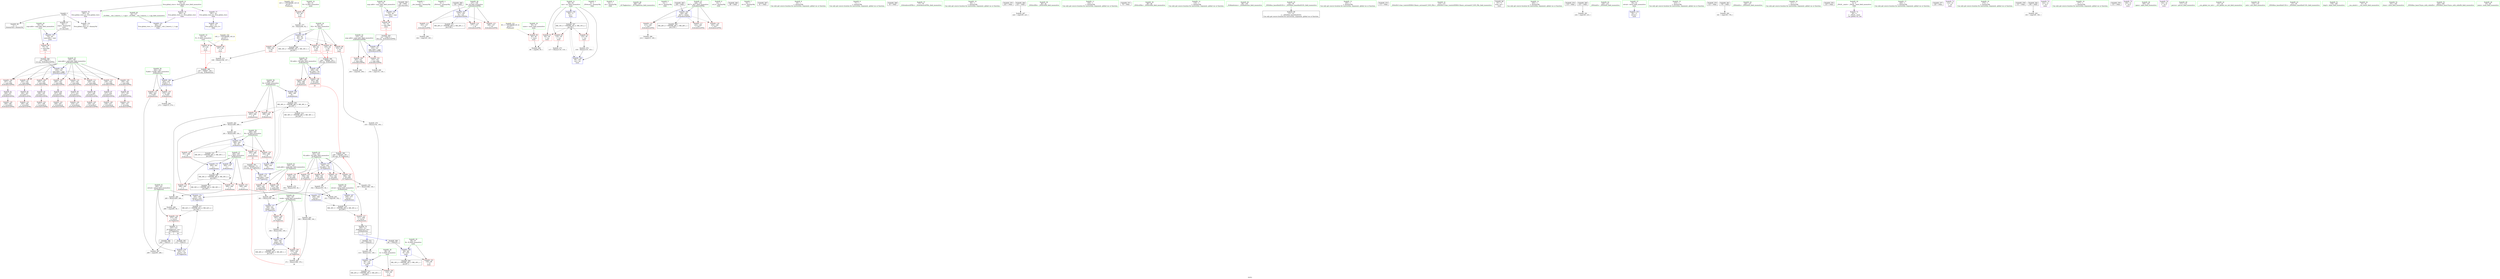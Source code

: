 digraph "SVFG" {
	label="SVFG";

	Node0x564311001f30 [shape=record,color=grey,label="{NodeID: 0\nNullPtr}"];
	Node0x564311001f30 -> Node0x5643110235b0[style=solid];
	Node0x564311001f30 -> Node0x5643110236b0[style=solid];
	Node0x564311001f30 -> Node0x564311028d00[style=solid];
	Node0x5643110308a0 [shape=record,color=grey,label="{NodeID: 277\n93 = Binary(94, 92, )\n}"];
	Node0x5643110308a0 -> Node0x564311029140[style=solid];
	Node0x5643110221a0 [shape=record,color=red,label="{NodeID: 111\n226\<--145\n\<--argv.addr\n_ZL8redirectiPPKc\n}"];
	Node0x5643110221a0 -> Node0x5643110246e0[style=solid];
	Node0x5643110203e0 [shape=record,color=green,label="{NodeID: 28\n52\<--53\nargc.addr\<--argc.addr_field_insensitive\nmain\n}"];
	Node0x5643110203e0 -> Node0x564311024880[style=solid];
	Node0x5643110203e0 -> Node0x564311028ed0[style=solid];
	Node0x56431102b2b0 [shape=record,color=black,label="{NodeID: 388\n256 = PHI(96, 105, )\n0th arg _ZL6badwinxx }"];
	Node0x56431102b2b0 -> Node0x5643110297c0[style=solid];
	Node0x564311028210 [shape=record,color=red,label="{NodeID: 139\n304\<--268\n\<--M\n_ZL6badwinxx\n}"];
	Node0x564311028210 -> Node0x564311029d70[style=solid];
	Node0x564311022d30 [shape=record,color=green,label="{NodeID: 56\n262\<--263\nP.addr\<--P.addr_field_insensitive\n_ZL6badwinxx\n}"];
	Node0x564311022d30 -> Node0x564311027ac0[style=solid];
	Node0x564311022d30 -> Node0x564311027b90[style=solid];
	Node0x564311022d30 -> Node0x564311029890[style=solid];
	Node0x564311044090 [shape=record,color=yellow,style=double,label="{NodeID: 333\n12V_1 = ENCHI(MR_12V_0)\npts\{61 \}\nFun[main]}"];
	Node0x564311044090 -> Node0x564311024d60[style=dashed];
	Node0x564311029960 [shape=record,color=blue,label="{NodeID: 167\n258\<--277\nretval\<--\n_ZL6badwinxx\n}"];
	Node0x564311029960 -> Node0x5643110402c0[style=dashed];
	Node0x564311024540 [shape=record,color=purple,label="{NodeID: 84\n207\<--206\narrayidx18\<--\n_ZL8redirectiPPKc\n}"];
	Node0x564311024540 -> Node0x564311027510[style=solid];
	Node0x56431101e690 [shape=record,color=green,label="{NodeID: 1\n7\<--1\n__dso_handle\<--dummyObj\nGlob }"];
	Node0x564311030a20 [shape=record,color=grey,label="{NodeID: 278\n367 = Binary(366, 104, )\n|{<s0>36}}"];
	Node0x564311030a20:s0 -> Node0x56431102b640[style=solid,color=red];
	Node0x564311022270 [shape=record,color=red,label="{NodeID: 112\n236\<--145\n\<--argv.addr\n_ZL8redirectiPPKc\n}"];
	Node0x564311022270 -> Node0x5643110247b0[style=solid];
	Node0x5643110204b0 [shape=record,color=green,label="{NodeID: 29\n54\<--55\nargv.addr\<--argv.addr_field_insensitive\nmain\n}"];
	Node0x5643110204b0 -> Node0x564311024950[style=solid];
	Node0x5643110204b0 -> Node0x564311028fa0[style=solid];
	Node0x56431102b4c0 [shape=record,color=black,label="{NodeID: 389\n257 = PHI(97, 108, )\n1st arg _ZL6badwinxx }"];
	Node0x56431102b4c0 -> Node0x564311029890[style=solid];
	Node0x5643110282e0 [shape=record,color=red,label="{NodeID: 140\n375\<--340\n\<--retval\n_ZL7highestxx\n}"];
	Node0x5643110282e0 -> Node0x564311023a20[style=solid];
	Node0x564311022e00 [shape=record,color=green,label="{NodeID: 57\n264\<--265\nL\<--L_field_insensitive\n_ZL6badwinxx\n}"];
	Node0x564311022e00 -> Node0x564311027c60[style=solid];
	Node0x564311022e00 -> Node0x564311027d30[style=solid];
	Node0x564311022e00 -> Node0x564311027e00[style=solid];
	Node0x564311022e00 -> Node0x564311029a30[style=solid];
	Node0x564311022e00 -> Node0x564311029ca0[style=solid];
	Node0x564311044170 [shape=record,color=yellow,style=double,label="{NodeID: 334\n14V_1 = ENCHI(MR_14V_0)\npts\{63 \}\nFun[main]}"];
	Node0x564311044170 -> Node0x564311024e30[style=dashed];
	Node0x564311044170 -> Node0x564311021570[style=dashed];
	Node0x564311029a30 [shape=record,color=blue,label="{NodeID: 168\n264\<--274\nL\<--\n_ZL6badwinxx\n}"];
	Node0x564311029a30 -> Node0x56431103cbc0[style=dashed];
	Node0x564311024610 [shape=record,color=purple,label="{NodeID: 85\n217\<--216\narrayidx22\<--\n_ZL8redirectiPPKc\n}"];
	Node0x564311024610 -> Node0x5643110275e0[style=solid];
	Node0x56431101e720 [shape=record,color=green,label="{NodeID: 2\n8\<--1\n_ZSt3cin\<--dummyObj\nGlob }"];
	Node0x564311030ba0 [shape=record,color=grey,label="{NodeID: 279\n364 = Binary(363, 104, )\n}"];
	Node0x564311030ba0 -> Node0x56431102a250[style=solid];
	Node0x564311022340 [shape=record,color=red,label="{NodeID: 113\n163\<--147\n\<--fd\n_ZL8redirectiPPKc\n}"];
	Node0x564311022340 -> Node0x564311026830[style=solid];
	Node0x564311020580 [shape=record,color=green,label="{NodeID: 30\n56\<--57\ncases\<--cases_field_insensitive\nmain\n}"];
	Node0x564311020580 -> Node0x564311024a20[style=solid];
	Node0x56431102b640 [shape=record,color=black,label="{NodeID: 390\n338 = PHI(293, 367, )\n0th arg _ZL7highestxx }"];
	Node0x56431102b640 -> Node0x564311029f10[style=solid];
	Node0x56431103e9c0 [shape=record,color=black,label="{NodeID: 307\nMR_10V_3 = PHI(MR_10V_4, MR_10V_2, )\npts\{59 \}\n}"];
	Node0x56431103e9c0 -> Node0x564311024af0[style=dashed];
	Node0x56431103e9c0 -> Node0x564311024bc0[style=dashed];
	Node0x56431103e9c0 -> Node0x564311024c90[style=dashed];
	Node0x56431103e9c0 -> Node0x5643110293b0[style=dashed];
	Node0x5643110283b0 [shape=record,color=red,label="{NodeID: 141\n351\<--342\n\<--N2.addr\n_ZL7highestxx\n}"];
	Node0x5643110283b0 -> Node0x564311030120[style=solid];
	Node0x564311022ed0 [shape=record,color=green,label="{NodeID: 58\n266\<--267\nR\<--R_field_insensitive\n_ZL6badwinxx\n}"];
	Node0x564311022ed0 -> Node0x564311027ed0[style=solid];
	Node0x564311022ed0 -> Node0x564311027fa0[style=solid];
	Node0x564311022ed0 -> Node0x564311029b00[style=solid];
	Node0x564311022ed0 -> Node0x564311029d70[style=solid];
	Node0x564311029b00 [shape=record,color=blue,label="{NodeID: 169\n266\<--280\nR\<--\n_ZL6badwinxx\n}"];
	Node0x564311029b00 -> Node0x56431103d0c0[style=dashed];
	Node0x5643110246e0 [shape=record,color=purple,label="{NodeID: 86\n227\<--226\narrayidx27\<--\n_ZL8redirectiPPKc\n}"];
	Node0x5643110246e0 -> Node0x5643110276b0[style=solid];
	Node0x56431101e7b0 [shape=record,color=green,label="{NodeID: 3\n9\<--1\n_ZSt4cout\<--dummyObj\nGlob }"];
	Node0x564311030d20 [shape=record,color=grey,label="{NodeID: 280\n361 = Binary(359, 360, )\n}"];
	Node0x564311030d20 -> Node0x56431102a180[style=solid];
	Node0x564311022410 [shape=record,color=red,label="{NodeID: 114\n177\<--147\n\<--fd\n_ZL8redirectiPPKc\n}"];
	Node0x564311020650 [shape=record,color=green,label="{NodeID: 31\n58\<--59\ncas\<--cas_field_insensitive\nmain\n}"];
	Node0x564311020650 -> Node0x564311024af0[style=solid];
	Node0x564311020650 -> Node0x564311024bc0[style=solid];
	Node0x564311020650 -> Node0x564311024c90[style=solid];
	Node0x564311020650 -> Node0x564311029070[style=solid];
	Node0x564311020650 -> Node0x5643110293b0[style=solid];
	Node0x56431102b7c0 [shape=record,color=black,label="{NodeID: 391\n339 = PHI(294, 371, )\n1st arg _ZL7highestxx }"];
	Node0x56431102b7c0 -> Node0x564311029fe0[style=solid];
	Node0x56431103eec0 [shape=record,color=black,label="{NodeID: 308\nMR_16V_2 = PHI(MR_16V_3, MR_16V_1, )\npts\{65 \}\n}"];
	Node0x56431103eec0 -> Node0x564311029140[style=dashed];
	Node0x564311028480 [shape=record,color=red,label="{NodeID: 142\n355\<--342\n\<--N2.addr\n_ZL7highestxx\n}"];
	Node0x564311028480 -> Node0x5643110305a0[style=solid];
	Node0x564311022fa0 [shape=record,color=green,label="{NodeID: 59\n268\<--269\nM\<--M_field_insensitive\n_ZL6badwinxx\n}"];
	Node0x564311022fa0 -> Node0x564311028070[style=solid];
	Node0x564311022fa0 -> Node0x564311028140[style=solid];
	Node0x564311022fa0 -> Node0x564311028210[style=solid];
	Node0x564311022fa0 -> Node0x564311029bd0[style=solid];
	Node0x564311029bd0 [shape=record,color=blue,label="{NodeID: 170\n268\<--291\nM\<--div\n_ZL6badwinxx\n}"];
	Node0x564311029bd0 -> Node0x564311028070[style=dashed];
	Node0x564311029bd0 -> Node0x564311028140[style=dashed];
	Node0x564311029bd0 -> Node0x564311028210[style=dashed];
	Node0x564311029bd0 -> Node0x564311029bd0[style=dashed];
	Node0x564311029bd0 -> Node0x5643110411c0[style=dashed];
	Node0x5643110247b0 [shape=record,color=purple,label="{NodeID: 87\n237\<--236\narrayidx32\<--\n_ZL8redirectiPPKc\n}"];
	Node0x5643110247b0 -> Node0x564311027780[style=solid];
	Node0x56431101f040 [shape=record,color=green,label="{NodeID: 4\n10\<--1\n.str\<--dummyObj\nGlob }"];
	Node0x564311030ea0 [shape=record,color=grey,label="{NodeID: 281\n291 = Binary(290, 104, )\n}"];
	Node0x564311030ea0 -> Node0x564311029bd0[style=solid];
	Node0x5643110224e0 [shape=record,color=red,label="{NodeID: 115\n189\<--147\n\<--fd\n_ZL8redirectiPPKc\n}"];
	Node0x564311020720 [shape=record,color=green,label="{NodeID: 32\n60\<--61\nN\<--N_field_insensitive\nmain\n}"];
	Node0x564311020720 -> Node0x564311024d60[style=solid];
	Node0x56431102b940 [shape=record,color=black,label="{NodeID: 392\n48 = PHI()\n0th arg main }"];
	Node0x56431102b940 -> Node0x564311028ed0[style=solid];
	Node0x56431103f3c0 [shape=record,color=black,label="{NodeID: 309\nMR_18V_2 = PHI(MR_18V_3, MR_18V_1, )\npts\{67 \}\n}"];
	Node0x56431103f3c0 -> Node0x564311029210[style=dashed];
	Node0x564311028550 [shape=record,color=red,label="{NodeID: 143\n359\<--342\n\<--N2.addr\n_ZL7highestxx\n}"];
	Node0x564311028550 -> Node0x564311030d20[style=solid];
	Node0x564311023070 [shape=record,color=green,label="{NodeID: 60\n296\<--297\n_ZL7highestxx\<--_ZL7highestxx_field_insensitive\n}"];
	Node0x564311029ca0 [shape=record,color=blue,label="{NodeID: 171\n264\<--301\nL\<--\n_ZL6badwinxx\n}"];
	Node0x564311029ca0 -> Node0x56431103cbc0[style=dashed];
	Node0x564311024880 [shape=record,color=red,label="{NodeID: 88\n74\<--52\n\<--argc.addr\nmain\n|{<s0>3}}"];
	Node0x564311024880:s0 -> Node0x56431102ba10[style=solid,color=red];
	Node0x56431101f0d0 [shape=record,color=green,label="{NodeID: 5\n12\<--1\n.str.1\<--dummyObj\nGlob }"];
	Node0x564311031020 [shape=record,color=grey,label="{NodeID: 282\n290 = Binary(288, 289, )\n}"];
	Node0x564311031020 -> Node0x564311030ea0[style=solid];
	Node0x564311026f60 [shape=record,color=red,label="{NodeID: 116\n213\<--149\n\<--fd17\n_ZL8redirectiPPKc\n}"];
	Node0x564311026f60 -> Node0x5643110263b0[style=solid];
	Node0x5643110207f0 [shape=record,color=green,label="{NodeID: 33\n62\<--63\nP\<--P_field_insensitive\nmain\n}"];
	Node0x5643110207f0 -> Node0x564311024e30[style=solid];
	Node0x5643110207f0 -> Node0x564311021570[style=solid];
	Node0x56431102ba10 [shape=record,color=black,label="{NodeID: 393\n141 = PHI(74, )\n0th arg _ZL8redirectiPPKc }"];
	Node0x56431102ba10 -> Node0x564311029480[style=solid];
	Node0x56431103f8c0 [shape=record,color=black,label="{NodeID: 310\nMR_20V_2 = PHI(MR_20V_3, MR_20V_1, )\npts\{69 \}\n}"];
	Node0x56431103f8c0 -> Node0x5643110292e0[style=dashed];
	Node0x564311028620 [shape=record,color=red,label="{NodeID: 144\n366\<--342\n\<--N2.addr\n_ZL7highestxx\n}"];
	Node0x564311028620 -> Node0x564311030a20[style=solid];
	Node0x564311023170 [shape=record,color=green,label="{NodeID: 61\n340\<--341\nretval\<--retval_field_insensitive\n_ZL7highestxx\n}"];
	Node0x564311023170 -> Node0x5643110282e0[style=solid];
	Node0x564311023170 -> Node0x56431102a0b0[style=solid];
	Node0x564311023170 -> Node0x56431102a320[style=solid];
	Node0x564311029d70 [shape=record,color=blue,label="{NodeID: 172\n266\<--304\nR\<--\n_ZL6badwinxx\n}"];
	Node0x564311029d70 -> Node0x56431103d0c0[style=dashed];
	Node0x564311024950 [shape=record,color=red,label="{NodeID: 89\n75\<--54\n\<--argv.addr\nmain\n|{<s0>3}}"];
	Node0x564311024950:s0 -> Node0x56431102bb20[style=solid,color=red];
	Node0x56431101f160 [shape=record,color=green,label="{NodeID: 6\n14\<--1\n.str.2\<--dummyObj\nGlob }"];
	Node0x564310cf5830 [shape=record,color=black,label="{NodeID: 366\n88 = PHI()\n}"];
	Node0x564311025f30 [shape=record,color=grey,label="{NodeID: 283\n371 = Binary(369, 370, )\n|{<s0>36}}"];
	Node0x564311025f30:s0 -> Node0x56431102b7c0[style=solid,color=red];
	Node0x564311027030 [shape=record,color=red,label="{NodeID: 117\n222\<--149\n\<--fd17\n_ZL8redirectiPPKc\n}"];
	Node0x5643110208c0 [shape=record,color=green,label="{NodeID: 34\n64\<--65\nN2\<--N2_field_insensitive\nmain\n}"];
	Node0x5643110208c0 -> Node0x564311021640[style=solid];
	Node0x5643110208c0 -> Node0x564311021710[style=solid];
	Node0x5643110208c0 -> Node0x5643110217e0[style=solid];
	Node0x5643110208c0 -> Node0x5643110218b0[style=solid];
	Node0x5643110208c0 -> Node0x564311029140[style=solid];
	Node0x56431102bb20 [shape=record,color=black,label="{NodeID: 394\n142 = PHI(75, )\n1st arg _ZL8redirectiPPKc }"];
	Node0x56431102bb20 -> Node0x564311029550[style=solid];
	Node0x56431103fdc0 [shape=record,color=black,label="{NodeID: 311\nMR_26V_4 = PHI(MR_26V_2, MR_26V_1, )\npts\{148 \}\n}"];
	Node0x5643110286f0 [shape=record,color=red,label="{NodeID: 145\n368\<--342\n\<--N2.addr\n_ZL7highestxx\n}"];
	Node0x5643110286f0 -> Node0x564311026230[style=solid];
	Node0x564311023240 [shape=record,color=green,label="{NodeID: 62\n342\<--343\nN2.addr\<--N2.addr_field_insensitive\n_ZL7highestxx\n}"];
	Node0x564311023240 -> Node0x5643110283b0[style=solid];
	Node0x564311023240 -> Node0x564311028480[style=solid];
	Node0x564311023240 -> Node0x564311028550[style=solid];
	Node0x564311023240 -> Node0x564311028620[style=solid];
	Node0x564311023240 -> Node0x5643110286f0[style=solid];
	Node0x564311023240 -> Node0x564311029f10[style=solid];
	Node0x564311029e40 [shape=record,color=blue,label="{NodeID: 173\n258\<--308\nretval\<--\n_ZL6badwinxx\n}"];
	Node0x564311029e40 -> Node0x5643110402c0[style=dashed];
	Node0x564311024a20 [shape=record,color=red,label="{NodeID: 90\n85\<--56\n\<--cases\nmain\n}"];
	Node0x564311024a20 -> Node0x5643110269b0[style=solid];
	Node0x56431101f1f0 [shape=record,color=green,label="{NodeID: 7\n16\<--1\n.str.3\<--dummyObj\nGlob }"];
	Node0x564311052d60 [shape=record,color=black,label="{NodeID: 367\n91 = PHI()\n}"];
	Node0x5643110260b0 [shape=record,color=grey,label="{NodeID: 284\n285 = Binary(283, 284, )\n}"];
	Node0x5643110260b0 -> Node0x564311033530[style=solid];
	Node0x564311027100 [shape=record,color=red,label="{NodeID: 118\n232\<--149\n\<--fd17\n_ZL8redirectiPPKc\n}"];
	Node0x564311020990 [shape=record,color=green,label="{NodeID: 35\n66\<--67\nB\<--B_field_insensitive\nmain\n}"];
	Node0x564311020990 -> Node0x564311021980[style=solid];
	Node0x564311020990 -> Node0x564311029210[style=solid];
	Node0x5643110402c0 [shape=record,color=black,label="{NodeID: 312\nMR_30V_3 = PHI(MR_30V_4, MR_30V_2, )\npts\{259 \}\n}"];
	Node0x5643110402c0 -> Node0x564311027850[style=dashed];
	Node0x5643110287c0 [shape=record,color=red,label="{NodeID: 146\n350\<--344\n\<--rank.addr\n_ZL7highestxx\n}"];
	Node0x5643110287c0 -> Node0x564311026e30[style=solid];
	Node0x564311023310 [shape=record,color=green,label="{NodeID: 63\n344\<--345\nrank.addr\<--rank.addr_field_insensitive\n_ZL7highestxx\n}"];
	Node0x564311023310 -> Node0x5643110287c0[style=solid];
	Node0x564311023310 -> Node0x564311028890[style=solid];
	Node0x564311023310 -> Node0x564311029fe0[style=solid];
	Node0x564311029f10 [shape=record,color=blue,label="{NodeID: 174\n342\<--338\nN2.addr\<--N2\n_ZL7highestxx\n}"];
	Node0x564311029f10 -> Node0x5643110283b0[style=dashed];
	Node0x564311029f10 -> Node0x564311028480[style=dashed];
	Node0x564311029f10 -> Node0x564311028550[style=dashed];
	Node0x564311029f10 -> Node0x564311028620[style=dashed];
	Node0x564311029f10 -> Node0x5643110286f0[style=dashed];
	Node0x564311024af0 [shape=record,color=red,label="{NodeID: 91\n84\<--58\n\<--cas\nmain\n}"];
	Node0x564311024af0 -> Node0x5643110269b0[style=solid];
	Node0x56431101f280 [shape=record,color=green,label="{NodeID: 8\n19\<--1\n\<--dummyObj\nCan only get source location for instruction, argument, global var or function.}"];
	Node0x564311052e30 [shape=record,color=black,label="{NodeID: 368\n98 = PHI(255, )\n}"];
	Node0x564311052e30 -> Node0x564311029210[style=solid];
	Node0x564311026230 [shape=record,color=grey,label="{NodeID: 285\n369 = Binary(368, 104, )\n}"];
	Node0x564311026230 -> Node0x564311025f30[style=solid];
	Node0x5643110271d0 [shape=record,color=red,label="{NodeID: 119\n158\<--157\n\<--arrayidx\n_ZL8redirectiPPKc\n}"];
	Node0x564311020a60 [shape=record,color=green,label="{NodeID: 36\n68\<--69\nA\<--A_field_insensitive\nmain\n}"];
	Node0x564311020a60 -> Node0x564311021a50[style=solid];
	Node0x564311020a60 -> Node0x5643110292e0[style=solid];
	Node0x5643110407c0 [shape=record,color=black,label="{NodeID: 313\nMR_36V_2 = PHI(MR_36V_4, MR_36V_1, )\npts\{265 \}\n}"];
	Node0x564311028890 [shape=record,color=red,label="{NodeID: 147\n360\<--344\n\<--rank.addr\n_ZL7highestxx\n}"];
	Node0x564311028890 -> Node0x564311030d20[style=solid];
	Node0x5643110233e0 [shape=record,color=green,label="{NodeID: 64\n346\<--347\nweak\<--weak_field_insensitive\n_ZL7highestxx\n}"];
	Node0x5643110233e0 -> Node0x564311028960[style=solid];
	Node0x5643110233e0 -> Node0x564311028a30[style=solid];
	Node0x5643110233e0 -> Node0x56431102a180[style=solid];
	Node0x5643110233e0 -> Node0x56431102a250[style=solid];
	Node0x564311029fe0 [shape=record,color=blue,label="{NodeID: 175\n344\<--339\nrank.addr\<--rank\n_ZL7highestxx\n}"];
	Node0x564311029fe0 -> Node0x5643110287c0[style=dashed];
	Node0x564311029fe0 -> Node0x564311028890[style=dashed];
	Node0x564311024bc0 [shape=record,color=red,label="{NodeID: 92\n116\<--58\n\<--cas\nmain\n}"];
	Node0x564311024bc0 -> Node0x5643110302a0[style=solid];
	Node0x56431101f310 [shape=record,color=green,label="{NodeID: 9\n71\<--1\n\<--dummyObj\nCan only get source location for instruction, argument, global var or function.}"];
	Node0x564311053190 [shape=record,color=black,label="{NodeID: 369\n30 = PHI()\n}"];
	Node0x5643110263b0 [shape=record,color=grey,label="{NodeID: 286\n214 = cmp(213, 165, )\n}"];
	Node0x5643110272a0 [shape=record,color=red,label="{NodeID: 120\n169\<--168\n\<--arrayidx3\n_ZL8redirectiPPKc\n}"];
	Node0x564311020b30 [shape=record,color=green,label="{NodeID: 37\n77\<--78\n_ZL8redirectiPPKc\<--_ZL8redirectiPPKc_field_insensitive\n}"];
	Node0x564311040cc0 [shape=record,color=black,label="{NodeID: 314\nMR_38V_2 = PHI(MR_38V_4, MR_38V_1, )\npts\{267 \}\n}"];
	Node0x564311028960 [shape=record,color=red,label="{NodeID: 148\n363\<--346\n\<--weak\n_ZL7highestxx\n}"];
	Node0x564311028960 -> Node0x564311030ba0[style=solid];
	Node0x5643110234b0 [shape=record,color=green,label="{NodeID: 65\n20\<--377\n_GLOBAL__sub_I_bmerry_1_1.cpp\<--_GLOBAL__sub_I_bmerry_1_1.cpp_field_insensitive\n}"];
	Node0x5643110234b0 -> Node0x564311028c00[style=solid];
	Node0x56431102a0b0 [shape=record,color=blue,label="{NodeID: 176\n340\<--356\nretval\<--sub1\n_ZL7highestxx\n}"];
	Node0x56431102a0b0 -> Node0x564311041bc0[style=dashed];
	Node0x564311024c90 [shape=record,color=red,label="{NodeID: 93\n135\<--58\n\<--cas\nmain\n}"];
	Node0x564311024c90 -> Node0x564311030420[style=solid];
	Node0x56431101f3a0 [shape=record,color=green,label="{NodeID: 10\n94\<--1\n\<--dummyObj\nCan only get source location for instruction, argument, global var or function.}"];
	Node0x564311053260 [shape=record,color=black,label="{NodeID: 370\n243 = PHI()\n}"];
	Node0x564311026530 [shape=record,color=grey,label="{NodeID: 287\n224 = cmp(165, 223, )\n}"];
	Node0x564311027370 [shape=record,color=red,label="{NodeID: 121\n185\<--184\n\<--arrayidx7\n_ZL8redirectiPPKc\n}"];
	Node0x564311020c30 [shape=record,color=green,label="{NodeID: 38\n80\<--81\n_ZNSirsERi\<--_ZNSirsERi_field_insensitive\n}"];
	Node0x5643110411c0 [shape=record,color=black,label="{NodeID: 315\nMR_40V_2 = PHI(MR_40V_3, MR_40V_1, )\npts\{269 \}\n}"];
	Node0x564311028a30 [shape=record,color=red,label="{NodeID: 149\n370\<--346\n\<--weak\n_ZL7highestxx\n}"];
	Node0x564311028a30 -> Node0x564311025f30[style=solid];
	Node0x5643110235b0 [shape=record,color=black,label="{NodeID: 66\n2\<--3\ndummyVal\<--dummyVal\n}"];
	Node0x56431102a180 [shape=record,color=blue,label="{NodeID: 177\n346\<--361\nweak\<--sub2\n_ZL7highestxx\n}"];
	Node0x56431102a180 -> Node0x564311028960[style=dashed];
	Node0x56431102a180 -> Node0x56431102a250[style=dashed];
	Node0x564311024d60 [shape=record,color=red,label="{NodeID: 94\n92\<--60\n\<--N\nmain\n}"];
	Node0x564311024d60 -> Node0x5643110308a0[style=solid];
	Node0x56431101f430 [shape=record,color=green,label="{NodeID: 11\n104\<--1\n\<--dummyObj\nCan only get source location for instruction, argument, global var or function.}"];
	Node0x564311053330 [shape=record,color=black,label="{NodeID: 371\n79 = PHI()\n}"];
	Node0x5643110266b0 [shape=record,color=grey,label="{NodeID: 288\n154 = cmp(153, 118, )\n}"];
	Node0x564311027440 [shape=record,color=red,label="{NodeID: 122\n197\<--196\n\<--arrayidx12\n_ZL8redirectiPPKc\n}"];
	Node0x564311020d30 [shape=record,color=green,label="{NodeID: 39\n89\<--90\n_ZNSirsERx\<--_ZNSirsERx_field_insensitive\n}"];
	Node0x5643110416c0 [shape=record,color=black,label="{NodeID: 316\nMR_48V_2 = PHI(MR_48V_4, MR_48V_1, )\npts\{347 \}\n}"];
	Node0x564311028b00 [shape=record,color=blue,label="{NodeID: 150\n381\<--19\nllvm.global_ctors_0\<--\nGlob }"];
	Node0x5643110236b0 [shape=record,color=black,label="{NodeID: 67\n49\<--3\nargv\<--dummyVal\nmain\n1st arg main }"];
	Node0x5643110236b0 -> Node0x564311028fa0[style=solid];
	Node0x56431102a250 [shape=record,color=blue,label="{NodeID: 178\n346\<--364\nweak\<--div\n_ZL7highestxx\n}"];
	Node0x56431102a250 -> Node0x564311028a30[style=dashed];
	Node0x56431102a250 -> Node0x5643110416c0[style=dashed];
	Node0x564311024e30 [shape=record,color=red,label="{NodeID: 95\n97\<--62\n\<--P\nmain\n|{<s0>7}}"];
	Node0x564311024e30:s0 -> Node0x56431102b4c0[style=solid,color=red];
	Node0x56431101f4c0 [shape=record,color=green,label="{NodeID: 12\n118\<--1\n\<--dummyObj\nCan only get source location for instruction, argument, global var or function.}"];
	Node0x564311053400 [shape=record,color=black,label="{NodeID: 372\n109 = PHI(255, )\n}"];
	Node0x564311053400 -> Node0x564311030720[style=solid];
	Node0x564311026830 [shape=record,color=grey,label="{NodeID: 289\n164 = cmp(163, 165, )\n}"];
	Node0x564311027510 [shape=record,color=red,label="{NodeID: 123\n208\<--207\n\<--arrayidx18\n_ZL8redirectiPPKc\n}"];
	Node0x564311020e30 [shape=record,color=green,label="{NodeID: 40\n99\<--100\n_ZL6badwinxx\<--_ZL6badwinxx_field_insensitive\n}"];
	Node0x564311041bc0 [shape=record,color=black,label="{NodeID: 317\nMR_42V_3 = PHI(MR_42V_4, MR_42V_2, )\npts\{341 \}\n}"];
	Node0x564311041bc0 -> Node0x5643110282e0[style=dashed];
	Node0x564311028c00 [shape=record,color=blue,label="{NodeID: 151\n382\<--20\nllvm.global_ctors_1\<--_GLOBAL__sub_I_bmerry_1_1.cpp\nGlob }"];
	Node0x564311023780 [shape=record,color=black,label="{NodeID: 68\n31\<--32\n\<--_ZNSt8ios_base4InitD1Ev\nCan only get source location for instruction, argument, global var or function.}"];
	Node0x56431102a320 [shape=record,color=blue,label="{NodeID: 179\n340\<--372\nretval\<--call\n_ZL7highestxx\n}"];
	Node0x56431102a320 -> Node0x564311041bc0[style=dashed];
	Node0x564311021570 [shape=record,color=red,label="{NodeID: 96\n107\<--62\n\<--P\nmain\n}"];
	Node0x564311021570 -> Node0x56431102ffa0[style=solid];
	Node0x56431101f550 [shape=record,color=green,label="{NodeID: 13\n165\<--1\n\<--dummyObj\nCan only get source location for instruction, argument, global var or function.}"];
	Node0x5643110534d0 [shape=record,color=black,label="{NodeID: 373\n113 = PHI()\n}"];
	Node0x5643110269b0 [shape=record,color=grey,label="{NodeID: 290\n86 = cmp(84, 85, )\n}"];
	Node0x5643110275e0 [shape=record,color=red,label="{NodeID: 124\n218\<--217\n\<--arrayidx22\n_ZL8redirectiPPKc\n}"];
	Node0x564311020f30 [shape=record,color=green,label="{NodeID: 41\n114\<--115\n_ZStlsISt11char_traitsIcEERSt13basic_ostreamIcT_ES5_PKc\<--_ZStlsISt11char_traitsIcEERSt13basic_ostreamIcT_ES5_PKc_field_insensitive\n}"];
	Node0x564311028d00 [shape=record,color=blue, style = dotted,label="{NodeID: 152\n383\<--3\nllvm.global_ctors_2\<--dummyVal\nGlob }"];
	Node0x564311023880 [shape=record,color=black,label="{NodeID: 69\n47\<--71\nmain_ret\<--\nmain\n}"];
	Node0x564311021640 [shape=record,color=red,label="{NodeID: 97\n96\<--64\n\<--N2\nmain\n|{<s0>7}}"];
	Node0x564311021640:s0 -> Node0x56431102b2b0[style=solid,color=red];
	Node0x56431101f610 [shape=record,color=green,label="{NodeID: 14\n204\<--1\n\<--dummyObj\nCan only get source location for instruction, argument, global var or function.}"];
	Node0x5643110535a0 [shape=record,color=black,label="{NodeID: 374\n119 = PHI()\n}"];
	Node0x564311026b30 [shape=record,color=grey,label="{NodeID: 291\n234 = cmp(165, 233, )\n}"];
	Node0x5643110276b0 [shape=record,color=red,label="{NodeID: 125\n228\<--227\n\<--arrayidx27\n_ZL8redirectiPPKc\n}"];
	Node0x564311021030 [shape=record,color=green,label="{NodeID: 42\n120\<--121\n_ZNSolsEi\<--_ZNSolsEi_field_insensitive\n}"];
	Node0x564311028e00 [shape=record,color=blue,label="{NodeID: 153\n50\<--71\nretval\<--\nmain\n}"];
	Node0x564311023950 [shape=record,color=black,label="{NodeID: 70\n255\<--311\n_ZL6badwinxx_ret\<--\n_ZL6badwinxx\n|{<s0>7|<s1>8}}"];
	Node0x564311023950:s0 -> Node0x564311052e30[style=solid,color=blue];
	Node0x564311023950:s1 -> Node0x564311053400[style=solid,color=blue];
	Node0x564311021710 [shape=record,color=red,label="{NodeID: 98\n102\<--64\n\<--N2\nmain\n}"];
	Node0x564311021710 -> Node0x56431102fe20[style=solid];
	Node0x56431101f710 [shape=record,color=green,label="{NodeID: 15\n210\<--1\n\<--dummyObj\nCan only get source location for instruction, argument, global var or function.}"];
	Node0x564311053670 [shape=record,color=black,label="{NodeID: 375\n123 = PHI()\n}"];
	Node0x564311026cb0 [shape=record,color=grey,label="{NodeID: 292\n181 = cmp(165, 178, )\n}"];
	Node0x564311027780 [shape=record,color=red,label="{NodeID: 126\n238\<--237\n\<--arrayidx32\n_ZL8redirectiPPKc\n}"];
	Node0x564311021130 [shape=record,color=green,label="{NodeID: 43\n126\<--127\n_ZNSolsEx\<--_ZNSolsEx_field_insensitive\n}"];
	Node0x564311028ed0 [shape=record,color=blue,label="{NodeID: 154\n52\<--48\nargc.addr\<--argc\nmain\n}"];
	Node0x564311028ed0 -> Node0x564311024880[style=dashed];
	Node0x564311023a20 [shape=record,color=black,label="{NodeID: 71\n337\<--375\n_ZL7highestxx_ret\<--\n_ZL7highestxx\n|{<s0>35|<s1>36}}"];
	Node0x564311023a20:s0 -> Node0x56431102afa0[style=solid,color=blue];
	Node0x564311023a20:s1 -> Node0x56431102b170[style=solid,color=blue];
	Node0x5643110217e0 [shape=record,color=red,label="{NodeID: 99\n105\<--64\n\<--N2\nmain\n|{<s0>8}}"];
	Node0x5643110217e0:s0 -> Node0x56431102b2b0[style=solid,color=red];
	Node0x56431101f810 [shape=record,color=green,label="{NodeID: 16\n211\<--1\n\<--dummyObj\nCan only get source location for instruction, argument, global var or function.}"];
	Node0x564311053740 [shape=record,color=black,label="{NodeID: 376\n125 = PHI()\n}"];
	Node0x564311026e30 [shape=record,color=grey,label="{NodeID: 293\n353 = cmp(350, 352, )\n}"];
	Node0x564311027850 [shape=record,color=red,label="{NodeID: 127\n311\<--258\n\<--retval\n_ZL6badwinxx\n}"];
	Node0x564311027850 -> Node0x564311023950[style=solid];
	Node0x564311021230 [shape=record,color=green,label="{NodeID: 44\n143\<--144\nargc.addr\<--argc.addr_field_insensitive\n_ZL8redirectiPPKc\n}"];
	Node0x564311021230 -> Node0x564311021b20[style=solid];
	Node0x564311021230 -> Node0x564311021bf0[style=solid];
	Node0x564311021230 -> Node0x564311029480[style=solid];
	Node0x564311028fa0 [shape=record,color=blue,label="{NodeID: 155\n54\<--49\nargv.addr\<--argv\nmain\n}"];
	Node0x564311028fa0 -> Node0x564311024950[style=dashed];
	Node0x564311023af0 [shape=record,color=purple,label="{NodeID: 72\n29\<--4\n\<--_ZStL8__ioinit\n__cxx_global_var_init\n}"];
	Node0x5643110218b0 [shape=record,color=red,label="{NodeID: 100\n106\<--64\n\<--N2\nmain\n}"];
	Node0x5643110218b0 -> Node0x56431102ffa0[style=solid];
	Node0x56431101f910 [shape=record,color=green,label="{NodeID: 17\n244\<--1\n\<--dummyObj\nCan only get source location for instruction, argument, global var or function.}"];
	Node0x564311053840 [shape=record,color=black,label="{NodeID: 377\n129 = PHI()\n}"];
	Node0x564311033230 [shape=record,color=grey,label="{NodeID: 294\n273 = cmp(272, 274, )\n}"];
	Node0x564311027920 [shape=record,color=red,label="{NodeID: 128\n280\<--260\n\<--N2.addr\n_ZL6badwinxx\n}"];
	Node0x564311027920 -> Node0x564311029b00[style=solid];
	Node0x564311021300 [shape=record,color=green,label="{NodeID: 45\n145\<--146\nargv.addr\<--argv.addr_field_insensitive\n_ZL8redirectiPPKc\n}"];
	Node0x564311021300 -> Node0x564311021cc0[style=solid];
	Node0x564311021300 -> Node0x564311021d90[style=solid];
	Node0x564311021300 -> Node0x564311021e60[style=solid];
	Node0x564311021300 -> Node0x564311021f30[style=solid];
	Node0x564311021300 -> Node0x564311022000[style=solid];
	Node0x564311021300 -> Node0x5643110220d0[style=solid];
	Node0x564311021300 -> Node0x5643110221a0[style=solid];
	Node0x564311021300 -> Node0x564311022270[style=solid];
	Node0x564311021300 -> Node0x564311029550[style=solid];
	Node0x564311029070 [shape=record,color=blue,label="{NodeID: 156\n58\<--71\ncas\<--\nmain\n}"];
	Node0x564311029070 -> Node0x56431103e9c0[style=dashed];
	Node0x564311023bc0 [shape=record,color=purple,label="{NodeID: 73\n112\<--10\n\<--.str\nmain\n}"];
	Node0x564311021980 [shape=record,color=red,label="{NodeID: 101\n130\<--66\n\<--B\nmain\n}"];
	Node0x56431101fa10 [shape=record,color=green,label="{NodeID: 18\n274\<--1\n\<--dummyObj\nCan only get source location for instruction, argument, global var or function.}"];
	Node0x564311053940 [shape=record,color=black,label="{NodeID: 378\n131 = PHI()\n}"];
	Node0x5643110333b0 [shape=record,color=grey,label="{NodeID: 295\n193 = cmp(165, 190, )\n}"];
	Node0x5643110279f0 [shape=record,color=red,label="{NodeID: 129\n293\<--260\n\<--N2.addr\n_ZL6badwinxx\n|{<s0>35}}"];
	Node0x5643110279f0:s0 -> Node0x56431102b640[style=solid,color=red];
	Node0x5643110213d0 [shape=record,color=green,label="{NodeID: 46\n147\<--148\nfd\<--fd_field_insensitive\n_ZL8redirectiPPKc\n}"];
	Node0x5643110213d0 -> Node0x564311022340[style=solid];
	Node0x5643110213d0 -> Node0x564311022410[style=solid];
	Node0x5643110213d0 -> Node0x5643110224e0[style=solid];
	Node0x5643110213d0 -> Node0x564311029620[style=solid];
	Node0x564311029140 [shape=record,color=blue,label="{NodeID: 157\n64\<--93\nN2\<--shl\nmain\n}"];
	Node0x564311029140 -> Node0x564311021640[style=dashed];
	Node0x564311029140 -> Node0x564311021710[style=dashed];
	Node0x564311029140 -> Node0x5643110217e0[style=dashed];
	Node0x564311029140 -> Node0x5643110218b0[style=dashed];
	Node0x564311029140 -> Node0x56431103eec0[style=dashed];
	Node0x564311023c90 [shape=record,color=purple,label="{NodeID: 74\n122\<--12\n\<--.str.1\nmain\n}"];
	Node0x564311021a50 [shape=record,color=red,label="{NodeID: 102\n124\<--68\n\<--A\nmain\n}"];
	Node0x56431101fb10 [shape=record,color=green,label="{NodeID: 19\n277\<--1\n\<--dummyObj\nCan only get source location for instruction, argument, global var or function.}"];
	Node0x564311053a40 [shape=record,color=black,label="{NodeID: 379\n133 = PHI()\n}"];
	Node0x564311033530 [shape=record,color=grey,label="{NodeID: 296\n286 = cmp(285, 94, )\n}"];
	Node0x564311027ac0 [shape=record,color=red,label="{NodeID: 130\n272\<--262\n\<--P.addr\n_ZL6badwinxx\n}"];
	Node0x564311027ac0 -> Node0x564311033230[style=solid];
	Node0x5643110214a0 [shape=record,color=green,label="{NodeID: 47\n149\<--150\nfd17\<--fd17_field_insensitive\n_ZL8redirectiPPKc\n}"];
	Node0x5643110214a0 -> Node0x564311026f60[style=solid];
	Node0x5643110214a0 -> Node0x564311027030[style=solid];
	Node0x5643110214a0 -> Node0x564311027100[style=solid];
	Node0x5643110214a0 -> Node0x5643110296f0[style=solid];
	Node0x564311029210 [shape=record,color=blue,label="{NodeID: 158\n66\<--98\nB\<--call3\nmain\n}"];
	Node0x564311029210 -> Node0x564311021980[style=dashed];
	Node0x564311029210 -> Node0x56431103f3c0[style=dashed];
	Node0x564311023d60 [shape=record,color=purple,label="{NodeID: 75\n128\<--14\n\<--.str.2\nmain\n}"];
	Node0x564311021b20 [shape=record,color=red,label="{NodeID: 103\n153\<--143\n\<--argc.addr\n_ZL8redirectiPPKc\n}"];
	Node0x564311021b20 -> Node0x5643110266b0[style=solid];
	Node0x56431101fc10 [shape=record,color=green,label="{NodeID: 20\n4\<--6\n_ZStL8__ioinit\<--_ZStL8__ioinit_field_insensitive\nGlob }"];
	Node0x56431101fc10 -> Node0x564311023af0[style=solid];
	Node0x564311053b10 [shape=record,color=black,label="{NodeID: 380\n159 = PHI()\n}"];
	Node0x564311053b10 -> Node0x564311029620[style=solid];
	Node0x5643110336b0 [shape=record,color=grey,label="{NodeID: 297\n299 = cmp(295, 298, )\n}"];
	Node0x564311027b90 [shape=record,color=red,label="{NodeID: 131\n298\<--262\n\<--P.addr\n_ZL6badwinxx\n}"];
	Node0x564311027b90 -> Node0x5643110336b0[style=solid];
	Node0x564311022590 [shape=record,color=green,label="{NodeID: 48\n160\<--161\nopen\<--open_field_insensitive\n}"];
	Node0x5643110292e0 [shape=record,color=blue,label="{NodeID: 159\n68\<--110\nA\<--sub6\nmain\n}"];
	Node0x5643110292e0 -> Node0x564311021a50[style=dashed];
	Node0x5643110292e0 -> Node0x56431103f8c0[style=dashed];
	Node0x564311023e30 [shape=record,color=purple,label="{NodeID: 76\n132\<--16\n\<--.str.3\nmain\n}"];
	Node0x56431102fe20 [shape=record,color=grey,label="{NodeID: 270\n103 = Binary(102, 104, )\n}"];
	Node0x56431102fe20 -> Node0x564311030720[style=solid];
	Node0x564311021bf0 [shape=record,color=red,label="{NodeID: 104\n202\<--143\n\<--argc.addr\n_ZL8redirectiPPKc\n}"];
	Node0x564311021bf0 -> Node0x564311033830[style=solid];
	Node0x56431101fd10 [shape=record,color=green,label="{NodeID: 21\n18\<--22\nllvm.global_ctors\<--llvm.global_ctors_field_insensitive\nGlob }"];
	Node0x56431101fd10 -> Node0x564311023f00[style=solid];
	Node0x56431101fd10 -> Node0x564311024000[style=solid];
	Node0x56431101fd10 -> Node0x564311024100[style=solid];
	Node0x564311053c40 [shape=record,color=black,label="{NodeID: 381\n178 = PHI()\n}"];
	Node0x564311053c40 -> Node0x564311026cb0[style=solid];
	Node0x564311033830 [shape=record,color=grey,label="{NodeID: 298\n203 = cmp(202, 204, )\n}"];
	Node0x564311027c60 [shape=record,color=red,label="{NodeID: 132\n284\<--264\n\<--L\n_ZL6badwinxx\n}"];
	Node0x564311027c60 -> Node0x5643110260b0[style=solid];
	Node0x564311022690 [shape=record,color=green,label="{NodeID: 49\n171\<--172\nperror\<--perror_field_insensitive\n}"];
	Node0x5643110293b0 [shape=record,color=blue,label="{NodeID: 160\n58\<--136\ncas\<--inc\nmain\n}"];
	Node0x5643110293b0 -> Node0x56431103e9c0[style=dashed];
	Node0x564311023f00 [shape=record,color=purple,label="{NodeID: 77\n381\<--18\nllvm.global_ctors_0\<--llvm.global_ctors\nGlob }"];
	Node0x564311023f00 -> Node0x564311028b00[style=solid];
	Node0x56431102ffa0 [shape=record,color=grey,label="{NodeID: 271\n108 = Binary(106, 107, )\n|{<s0>8}}"];
	Node0x56431102ffa0:s0 -> Node0x56431102b4c0[style=solid,color=red];
	Node0x564311021cc0 [shape=record,color=red,label="{NodeID: 105\n156\<--145\n\<--argv.addr\n_ZL8redirectiPPKc\n}"];
	Node0x564311021cc0 -> Node0x564311024200[style=solid];
	Node0x56431101fe10 [shape=record,color=green,label="{NodeID: 22\n23\<--24\n__cxx_global_var_init\<--__cxx_global_var_init_field_insensitive\n}"];
	Node0x564311053d40 [shape=record,color=black,label="{NodeID: 382\n190 = PHI()\n}"];
	Node0x564311053d40 -> Node0x5643110333b0[style=solid];
	Node0x564311027d30 [shape=record,color=red,label="{NodeID: 133\n288\<--264\n\<--L\n_ZL6badwinxx\n}"];
	Node0x564311027d30 -> Node0x564311031020[style=solid];
	Node0x564311022790 [shape=record,color=green,label="{NodeID: 50\n174\<--175\nexit\<--exit_field_insensitive\n}"];
	Node0x564311029480 [shape=record,color=blue,label="{NodeID: 161\n143\<--141\nargc.addr\<--argc\n_ZL8redirectiPPKc\n}"];
	Node0x564311029480 -> Node0x564311021b20[style=dashed];
	Node0x564311029480 -> Node0x564311021bf0[style=dashed];
	Node0x564311024000 [shape=record,color=purple,label="{NodeID: 78\n382\<--18\nllvm.global_ctors_1\<--llvm.global_ctors\nGlob }"];
	Node0x564311024000 -> Node0x564311028c00[style=solid];
	Node0x564311030120 [shape=record,color=grey,label="{NodeID: 272\n352 = Binary(351, 94, )\n}"];
	Node0x564311030120 -> Node0x564311026e30[style=solid];
	Node0x564311021d90 [shape=record,color=red,label="{NodeID: 106\n167\<--145\n\<--argv.addr\n_ZL8redirectiPPKc\n}"];
	Node0x564311021d90 -> Node0x5643110242d0[style=solid];
	Node0x56431101ff10 [shape=record,color=green,label="{NodeID: 23\n27\<--28\n_ZNSt8ios_base4InitC1Ev\<--_ZNSt8ios_base4InitC1Ev_field_insensitive\n}"];
	Node0x564311053e40 [shape=record,color=black,label="{NodeID: 383\n209 = PHI()\n}"];
	Node0x564311053e40 -> Node0x5643110296f0[style=solid];
	Node0x564311027e00 [shape=record,color=red,label="{NodeID: 134\n308\<--264\n\<--L\n_ZL6badwinxx\n}"];
	Node0x564311027e00 -> Node0x564311029e40[style=solid];
	Node0x564311022890 [shape=record,color=green,label="{NodeID: 51\n179\<--180\ndup2\<--dup2_field_insensitive\n}"];
	Node0x564311029550 [shape=record,color=blue,label="{NodeID: 162\n145\<--142\nargv.addr\<--argv\n_ZL8redirectiPPKc\n}"];
	Node0x564311029550 -> Node0x564311021cc0[style=dashed];
	Node0x564311029550 -> Node0x564311021d90[style=dashed];
	Node0x564311029550 -> Node0x564311021e60[style=dashed];
	Node0x564311029550 -> Node0x564311021f30[style=dashed];
	Node0x564311029550 -> Node0x564311022000[style=dashed];
	Node0x564311029550 -> Node0x5643110220d0[style=dashed];
	Node0x564311029550 -> Node0x5643110221a0[style=dashed];
	Node0x564311029550 -> Node0x564311022270[style=dashed];
	Node0x564311024100 [shape=record,color=purple,label="{NodeID: 79\n383\<--18\nllvm.global_ctors_2\<--llvm.global_ctors\nGlob }"];
	Node0x564311024100 -> Node0x564311028d00[style=solid];
	Node0x5643110302a0 [shape=record,color=grey,label="{NodeID: 273\n117 = Binary(116, 118, )\n}"];
	Node0x564311021e60 [shape=record,color=red,label="{NodeID: 107\n183\<--145\n\<--argv.addr\n_ZL8redirectiPPKc\n}"];
	Node0x564311021e60 -> Node0x5643110243a0[style=solid];
	Node0x564311020010 [shape=record,color=green,label="{NodeID: 24\n33\<--34\n__cxa_atexit\<--__cxa_atexit_field_insensitive\n}"];
	Node0x56431102ada0 [shape=record,color=black,label="{NodeID: 384\n223 = PHI()\n}"];
	Node0x56431102ada0 -> Node0x564311026530[style=solid];
	Node0x56431103cbc0 [shape=record,color=black,label="{NodeID: 301\nMR_36V_4 = PHI(MR_36V_6, MR_36V_3, )\npts\{265 \}\n}"];
	Node0x56431103cbc0 -> Node0x564311027c60[style=dashed];
	Node0x56431103cbc0 -> Node0x564311027d30[style=dashed];
	Node0x56431103cbc0 -> Node0x564311027e00[style=dashed];
	Node0x56431103cbc0 -> Node0x564311029ca0[style=dashed];
	Node0x56431103cbc0 -> Node0x56431103cbc0[style=dashed];
	Node0x56431103cbc0 -> Node0x5643110407c0[style=dashed];
	Node0x564311027ed0 [shape=record,color=red,label="{NodeID: 135\n283\<--266\n\<--R\n_ZL6badwinxx\n}"];
	Node0x564311027ed0 -> Node0x5643110260b0[style=solid];
	Node0x564311022990 [shape=record,color=green,label="{NodeID: 52\n191\<--192\nclose\<--close_field_insensitive\n}"];
	Node0x564311029620 [shape=record,color=blue,label="{NodeID: 163\n147\<--159\nfd\<--call\n_ZL8redirectiPPKc\n}"];
	Node0x564311029620 -> Node0x564311022340[style=dashed];
	Node0x564311029620 -> Node0x564311022410[style=dashed];
	Node0x564311029620 -> Node0x5643110224e0[style=dashed];
	Node0x564311029620 -> Node0x56431103fdc0[style=dashed];
	Node0x564311024200 [shape=record,color=purple,label="{NodeID: 80\n157\<--156\narrayidx\<--\n_ZL8redirectiPPKc\n}"];
	Node0x564311024200 -> Node0x5643110271d0[style=solid];
	Node0x564311030420 [shape=record,color=grey,label="{NodeID: 274\n136 = Binary(135, 118, )\n}"];
	Node0x564311030420 -> Node0x5643110293b0[style=solid];
	Node0x564311021f30 [shape=record,color=red,label="{NodeID: 108\n195\<--145\n\<--argv.addr\n_ZL8redirectiPPKc\n}"];
	Node0x564311021f30 -> Node0x564311024470[style=solid];
	Node0x564311020110 [shape=record,color=green,label="{NodeID: 25\n32\<--38\n_ZNSt8ios_base4InitD1Ev\<--_ZNSt8ios_base4InitD1Ev_field_insensitive\n}"];
	Node0x564311020110 -> Node0x564311023780[style=solid];
	Node0x56431102aea0 [shape=record,color=black,label="{NodeID: 385\n233 = PHI()\n}"];
	Node0x56431102aea0 -> Node0x564311026b30[style=solid];
	Node0x56431103d0c0 [shape=record,color=black,label="{NodeID: 302\nMR_38V_4 = PHI(MR_38V_5, MR_38V_3, )\npts\{267 \}\n}"];
	Node0x56431103d0c0 -> Node0x564311027ed0[style=dashed];
	Node0x56431103d0c0 -> Node0x564311027fa0[style=dashed];
	Node0x56431103d0c0 -> Node0x564311029d70[style=dashed];
	Node0x56431103d0c0 -> Node0x56431103d0c0[style=dashed];
	Node0x56431103d0c0 -> Node0x564311040cc0[style=dashed];
	Node0x564311027fa0 [shape=record,color=red,label="{NodeID: 136\n289\<--266\n\<--R\n_ZL6badwinxx\n}"];
	Node0x564311027fa0 -> Node0x564311031020[style=solid];
	Node0x564311022a90 [shape=record,color=green,label="{NodeID: 53\n245\<--246\n_ZNSt8ios_base15sync_with_stdioEb\<--_ZNSt8ios_base15sync_with_stdioEb_field_insensitive\n}"];
	Node0x5643110296f0 [shape=record,color=blue,label="{NodeID: 164\n149\<--209\nfd17\<--call19\n_ZL8redirectiPPKc\n}"];
	Node0x5643110296f0 -> Node0x564311026f60[style=dashed];
	Node0x5643110296f0 -> Node0x564311027030[style=dashed];
	Node0x5643110296f0 -> Node0x564311027100[style=dashed];
	Node0x5643110296f0 -> Node0x56431103dac0[style=dashed];
	Node0x5643110242d0 [shape=record,color=purple,label="{NodeID: 81\n168\<--167\narrayidx3\<--\n_ZL8redirectiPPKc\n}"];
	Node0x5643110242d0 -> Node0x5643110272a0[style=solid];
	Node0x5643110305a0 [shape=record,color=grey,label="{NodeID: 275\n356 = Binary(355, 94, )\n}"];
	Node0x5643110305a0 -> Node0x56431102a0b0[style=solid];
	Node0x564311022000 [shape=record,color=red,label="{NodeID: 109\n206\<--145\n\<--argv.addr\n_ZL8redirectiPPKc\n}"];
	Node0x564311022000 -> Node0x564311024540[style=solid];
	Node0x564311020210 [shape=record,color=green,label="{NodeID: 26\n45\<--46\nmain\<--main_field_insensitive\n}"];
	Node0x56431102afa0 [shape=record,color=black,label="{NodeID: 386\n295 = PHI(337, )\n}"];
	Node0x56431102afa0 -> Node0x5643110336b0[style=solid];
	Node0x564311028070 [shape=record,color=red,label="{NodeID: 137\n294\<--268\n\<--M\n_ZL6badwinxx\n|{<s0>35}}"];
	Node0x564311028070:s0 -> Node0x56431102b7c0[style=solid,color=red];
	Node0x564311022b90 [shape=record,color=green,label="{NodeID: 54\n258\<--259\nretval\<--retval_field_insensitive\n_ZL6badwinxx\n}"];
	Node0x564311022b90 -> Node0x564311027850[style=solid];
	Node0x564311022b90 -> Node0x564311029960[style=solid];
	Node0x564311022b90 -> Node0x564311029e40[style=solid];
	Node0x564311043ed0 [shape=record,color=yellow,style=double,label="{NodeID: 331\n8V_1 = ENCHI(MR_8V_0)\npts\{57 \}\nFun[main]}"];
	Node0x564311043ed0 -> Node0x564311024a20[style=dashed];
	Node0x5643110297c0 [shape=record,color=blue,label="{NodeID: 165\n260\<--256\nN2.addr\<--N2\n_ZL6badwinxx\n}"];
	Node0x5643110297c0 -> Node0x564311027920[style=dashed];
	Node0x5643110297c0 -> Node0x5643110279f0[style=dashed];
	Node0x5643110243a0 [shape=record,color=purple,label="{NodeID: 82\n184\<--183\narrayidx7\<--\n_ZL8redirectiPPKc\n}"];
	Node0x5643110243a0 -> Node0x564311027370[style=solid];
	Node0x564311030720 [shape=record,color=grey,label="{NodeID: 276\n110 = Binary(103, 109, )\n}"];
	Node0x564311030720 -> Node0x5643110292e0[style=solid];
	Node0x5643110220d0 [shape=record,color=red,label="{NodeID: 110\n216\<--145\n\<--argv.addr\n_ZL8redirectiPPKc\n}"];
	Node0x5643110220d0 -> Node0x564311024610[style=solid];
	Node0x564311020310 [shape=record,color=green,label="{NodeID: 27\n50\<--51\nretval\<--retval_field_insensitive\nmain\n}"];
	Node0x564311020310 -> Node0x564311028e00[style=solid];
	Node0x56431102b170 [shape=record,color=black,label="{NodeID: 387\n372 = PHI(337, )\n}"];
	Node0x56431102b170 -> Node0x56431102a320[style=solid];
	Node0x56431103dac0 [shape=record,color=black,label="{NodeID: 304\nMR_28V_4 = PHI(MR_28V_3, MR_28V_1, )\npts\{150 \}\n}"];
	Node0x564311028140 [shape=record,color=red,label="{NodeID: 138\n301\<--268\n\<--M\n_ZL6badwinxx\n}"];
	Node0x564311028140 -> Node0x564311029ca0[style=solid];
	Node0x564311022c60 [shape=record,color=green,label="{NodeID: 55\n260\<--261\nN2.addr\<--N2.addr_field_insensitive\n_ZL6badwinxx\n}"];
	Node0x564311022c60 -> Node0x564311027920[style=solid];
	Node0x564311022c60 -> Node0x5643110279f0[style=solid];
	Node0x564311022c60 -> Node0x5643110297c0[style=solid];
	Node0x564311029890 [shape=record,color=blue,label="{NodeID: 166\n262\<--257\nP.addr\<--P\n_ZL6badwinxx\n}"];
	Node0x564311029890 -> Node0x564311027ac0[style=dashed];
	Node0x564311029890 -> Node0x564311027b90[style=dashed];
	Node0x564311024470 [shape=record,color=purple,label="{NodeID: 83\n196\<--195\narrayidx12\<--\n_ZL8redirectiPPKc\n}"];
	Node0x564311024470 -> Node0x564311027440[style=solid];
}
